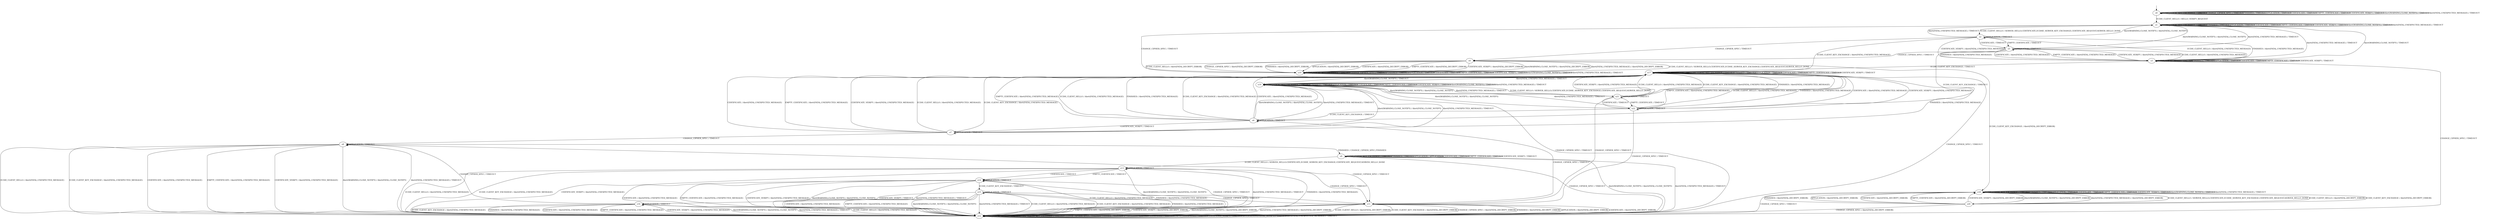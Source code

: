 digraph h4 {
s0 [label="s0"];
s1 [label="s1"];
s2 [label="s2"];
s10 [label="s10"];
s3 [label="s3"];
s4 [label="s4"];
s5 [label="s5"];
s17 [label="s17"];
s6 [label="s6"];
s12 [label="s12"];
s18 [label="s18"];
s7 [label="s7"];
s11 [label="s11"];
s19 [label="s19"];
s20 [label="s20"];
s8 [label="s8"];
s21 [label="s21"];
s9 [label="s9"];
s22 [label="s22"];
s13 [label="s13"];
s14 [label="s14"];
s15 [label="s15"];
s16 [label="s16"];
s0 -> s1 [label="ECDH_CLIENT_HELLO / HELLO_VERIFY_REQUEST"];
s0 -> s0 [label="ECDH_CLIENT_KEY_EXCHANGE / TIMEOUT"];
s0 -> s0 [label="CHANGE_CIPHER_SPEC / TIMEOUT"];
s0 -> s0 [label="FINISHED / TIMEOUT"];
s0 -> s0 [label="APPLICATION / TIMEOUT"];
s0 -> s0 [label="CERTIFICATE / TIMEOUT"];
s0 -> s0 [label="EMPTY_CERTIFICATE / TIMEOUT"];
s0 -> s0 [label="CERTIFICATE_VERIFY / TIMEOUT"];
s0 -> s0 [label="Alert(WARNING,CLOSE_NOTIFY) / TIMEOUT"];
s0 -> s0 [label="Alert(FATAL,UNEXPECTED_MESSAGE) / TIMEOUT"];
s1 -> s2 [label="ECDH_CLIENT_HELLO / SERVER_HELLO,CERTIFICATE,ECDHE_SERVER_KEY_EXCHANGE,CERTIFICATE_REQUEST,SERVER_HELLO_DONE"];
s1 -> s1 [label="ECDH_CLIENT_KEY_EXCHANGE / TIMEOUT"];
s1 -> s10 [label="CHANGE_CIPHER_SPEC / TIMEOUT"];
s1 -> s1 [label="FINISHED / TIMEOUT"];
s1 -> s1 [label="APPLICATION / TIMEOUT"];
s1 -> s1 [label="CERTIFICATE / TIMEOUT"];
s1 -> s1 [label="EMPTY_CERTIFICATE / TIMEOUT"];
s1 -> s1 [label="CERTIFICATE_VERIFY / TIMEOUT"];
s1 -> s1 [label="Alert(WARNING,CLOSE_NOTIFY) / TIMEOUT"];
s1 -> s1 [label="Alert(FATAL,UNEXPECTED_MESSAGE) / TIMEOUT"];
s2 -> s3 [label="ECDH_CLIENT_HELLO / Alert(FATAL,UNEXPECTED_MESSAGE)"];
s2 -> s17 [label="ECDH_CLIENT_KEY_EXCHANGE / Alert(FATAL,UNEXPECTED_MESSAGE)"];
s2 -> s4 [label="CHANGE_CIPHER_SPEC / TIMEOUT"];
s2 -> s3 [label="FINISHED / Alert(FATAL,UNEXPECTED_MESSAGE)"];
s2 -> s2 [label="APPLICATION / TIMEOUT"];
s2 -> s5 [label="CERTIFICATE / TIMEOUT"];
s2 -> s5 [label="EMPTY_CERTIFICATE / TIMEOUT"];
s2 -> s3 [label="CERTIFICATE_VERIFY / Alert(FATAL,UNEXPECTED_MESSAGE)"];
s2 -> s1 [label="Alert(WARNING,CLOSE_NOTIFY) / Alert(FATAL,CLOSE_NOTIFY)"];
s2 -> s1 [label="Alert(FATAL,UNEXPECTED_MESSAGE) / TIMEOUT"];
s10 -> s4 [label="ECDH_CLIENT_HELLO / SERVER_HELLO,CERTIFICATE,ECDHE_SERVER_KEY_EXCHANGE,CERTIFICATE_REQUEST,SERVER_HELLO_DONE"];
s10 -> s10 [label="ECDH_CLIENT_KEY_EXCHANGE / TIMEOUT"];
s10 -> s10 [label="CHANGE_CIPHER_SPEC / TIMEOUT"];
s10 -> s10 [label="FINISHED / TIMEOUT"];
s10 -> s10 [label="APPLICATION / TIMEOUT"];
s10 -> s10 [label="CERTIFICATE / TIMEOUT"];
s10 -> s10 [label="EMPTY_CERTIFICATE / TIMEOUT"];
s10 -> s10 [label="CERTIFICATE_VERIFY / TIMEOUT"];
s10 -> s10 [label="Alert(WARNING,CLOSE_NOTIFY) / TIMEOUT"];
s10 -> s10 [label="Alert(FATAL,UNEXPECTED_MESSAGE) / TIMEOUT"];
s3 -> s3 [label="ECDH_CLIENT_HELLO / TIMEOUT"];
s3 -> s17 [label="ECDH_CLIENT_KEY_EXCHANGE / TIMEOUT"];
s3 -> s12 [label="CHANGE_CIPHER_SPEC / TIMEOUT"];
s3 -> s3 [label="FINISHED / TIMEOUT"];
s3 -> s3 [label="APPLICATION / TIMEOUT"];
s3 -> s3 [label="CERTIFICATE / TIMEOUT"];
s3 -> s3 [label="EMPTY_CERTIFICATE / TIMEOUT"];
s3 -> s3 [label="CERTIFICATE_VERIFY / TIMEOUT"];
s3 -> s1 [label="Alert(WARNING,CLOSE_NOTIFY) / TIMEOUT"];
s3 -> s1 [label="Alert(FATAL,UNEXPECTED_MESSAGE) / TIMEOUT"];
s4 -> s10 [label="ECDH_CLIENT_HELLO / Alert(FATAL,DECRYPT_ERROR)"];
s4 -> s18 [label="ECDH_CLIENT_KEY_EXCHANGE / Alert(FATAL,DECRYPT_ERROR)"];
s4 -> s10 [label="CHANGE_CIPHER_SPEC / Alert(FATAL,DECRYPT_ERROR)"];
s4 -> s10 [label="FINISHED / Alert(FATAL,DECRYPT_ERROR)"];
s4 -> s10 [label="APPLICATION / Alert(FATAL,DECRYPT_ERROR)"];
s4 -> s10 [label="CERTIFICATE / Alert(FATAL,DECRYPT_ERROR)"];
s4 -> s10 [label="EMPTY_CERTIFICATE / Alert(FATAL,DECRYPT_ERROR)"];
s4 -> s10 [label="CERTIFICATE_VERIFY / Alert(FATAL,DECRYPT_ERROR)"];
s4 -> s10 [label="Alert(WARNING,CLOSE_NOTIFY) / Alert(FATAL,DECRYPT_ERROR)"];
s4 -> s10 [label="Alert(FATAL,UNEXPECTED_MESSAGE) / Alert(FATAL,DECRYPT_ERROR)"];
s5 -> s3 [label="ECDH_CLIENT_HELLO / Alert(FATAL,UNEXPECTED_MESSAGE)"];
s5 -> s6 [label="ECDH_CLIENT_KEY_EXCHANGE / TIMEOUT"];
s5 -> s4 [label="CHANGE_CIPHER_SPEC / TIMEOUT"];
s5 -> s3 [label="FINISHED / Alert(FATAL,UNEXPECTED_MESSAGE)"];
s5 -> s5 [label="APPLICATION / TIMEOUT"];
s5 -> s3 [label="CERTIFICATE / Alert(FATAL,UNEXPECTED_MESSAGE)"];
s5 -> s3 [label="EMPTY_CERTIFICATE / Alert(FATAL,UNEXPECTED_MESSAGE)"];
s5 -> s3 [label="CERTIFICATE_VERIFY / Alert(FATAL,UNEXPECTED_MESSAGE)"];
s5 -> s1 [label="Alert(WARNING,CLOSE_NOTIFY) / Alert(FATAL,CLOSE_NOTIFY)"];
s5 -> s1 [label="Alert(FATAL,UNEXPECTED_MESSAGE) / TIMEOUT"];
s17 -> s17 [label="ECDH_CLIENT_HELLO / TIMEOUT"];
s17 -> s17 [label="ECDH_CLIENT_KEY_EXCHANGE / TIMEOUT"];
s17 -> s12 [label="CHANGE_CIPHER_SPEC / TIMEOUT"];
s17 -> s17 [label="FINISHED / TIMEOUT"];
s17 -> s17 [label="APPLICATION / TIMEOUT"];
s17 -> s17 [label="CERTIFICATE / TIMEOUT"];
s17 -> s17 [label="EMPTY_CERTIFICATE / TIMEOUT"];
s17 -> s17 [label="CERTIFICATE_VERIFY / TIMEOUT"];
s17 -> s19 [label="Alert(WARNING,CLOSE_NOTIFY) / TIMEOUT"];
s17 -> s19 [label="Alert(FATAL,UNEXPECTED_MESSAGE) / TIMEOUT"];
s6 -> s17 [label="ECDH_CLIENT_HELLO / Alert(FATAL,UNEXPECTED_MESSAGE)"];
s6 -> s17 [label="ECDH_CLIENT_KEY_EXCHANGE / Alert(FATAL,UNEXPECTED_MESSAGE)"];
s6 -> s11 [label="CHANGE_CIPHER_SPEC / TIMEOUT"];
s6 -> s17 [label="FINISHED / Alert(FATAL,UNEXPECTED_MESSAGE)"];
s6 -> s6 [label="APPLICATION / TIMEOUT"];
s6 -> s17 [label="CERTIFICATE / Alert(FATAL,UNEXPECTED_MESSAGE)"];
s6 -> s17 [label="EMPTY_CERTIFICATE / Alert(FATAL,UNEXPECTED_MESSAGE)"];
s6 -> s7 [label="CERTIFICATE_VERIFY / TIMEOUT"];
s6 -> s19 [label="Alert(WARNING,CLOSE_NOTIFY) / Alert(FATAL,CLOSE_NOTIFY)"];
s6 -> s19 [label="Alert(FATAL,UNEXPECTED_MESSAGE) / TIMEOUT"];
s12 -> s12 [label="ECDH_CLIENT_HELLO / TIMEOUT"];
s12 -> s12 [label="ECDH_CLIENT_KEY_EXCHANGE / TIMEOUT"];
s12 -> s12 [label="CHANGE_CIPHER_SPEC / TIMEOUT"];
s12 -> s12 [label="FINISHED / TIMEOUT"];
s12 -> s12 [label="APPLICATION / TIMEOUT"];
s12 -> s12 [label="CERTIFICATE / TIMEOUT"];
s12 -> s12 [label="EMPTY_CERTIFICATE / TIMEOUT"];
s12 -> s12 [label="CERTIFICATE_VERIFY / TIMEOUT"];
s12 -> s12 [label="Alert(WARNING,CLOSE_NOTIFY) / TIMEOUT"];
s12 -> s12 [label="Alert(FATAL,UNEXPECTED_MESSAGE) / TIMEOUT"];
s18 -> s20 [label="ECDH_CLIENT_HELLO / SERVER_HELLO,CERTIFICATE,ECDHE_SERVER_KEY_EXCHANGE,CERTIFICATE_REQUEST,SERVER_HELLO_DONE"];
s18 -> s18 [label="ECDH_CLIENT_KEY_EXCHANGE / TIMEOUT"];
s18 -> s12 [label="CHANGE_CIPHER_SPEC / TIMEOUT"];
s18 -> s18 [label="FINISHED / TIMEOUT"];
s18 -> s18 [label="APPLICATION / TIMEOUT"];
s18 -> s18 [label="CERTIFICATE / TIMEOUT"];
s18 -> s18 [label="EMPTY_CERTIFICATE / TIMEOUT"];
s18 -> s18 [label="CERTIFICATE_VERIFY / TIMEOUT"];
s18 -> s18 [label="Alert(WARNING,CLOSE_NOTIFY) / TIMEOUT"];
s18 -> s18 [label="Alert(FATAL,UNEXPECTED_MESSAGE) / TIMEOUT"];
s7 -> s17 [label="ECDH_CLIENT_HELLO / Alert(FATAL,UNEXPECTED_MESSAGE)"];
s7 -> s17 [label="ECDH_CLIENT_KEY_EXCHANGE / Alert(FATAL,UNEXPECTED_MESSAGE)"];
s7 -> s8 [label="CHANGE_CIPHER_SPEC / TIMEOUT"];
s7 -> s17 [label="FINISHED / Alert(FATAL,UNEXPECTED_MESSAGE)"];
s7 -> s7 [label="APPLICATION / TIMEOUT"];
s7 -> s17 [label="CERTIFICATE / Alert(FATAL,UNEXPECTED_MESSAGE)"];
s7 -> s17 [label="EMPTY_CERTIFICATE / Alert(FATAL,UNEXPECTED_MESSAGE)"];
s7 -> s17 [label="CERTIFICATE_VERIFY / Alert(FATAL,UNEXPECTED_MESSAGE)"];
s7 -> s19 [label="Alert(WARNING,CLOSE_NOTIFY) / Alert(FATAL,CLOSE_NOTIFY)"];
s7 -> s19 [label="Alert(FATAL,UNEXPECTED_MESSAGE) / TIMEOUT"];
s11 -> s12 [label="ECDH_CLIENT_HELLO / Alert(FATAL,DECRYPT_ERROR)"];
s11 -> s12 [label="ECDH_CLIENT_KEY_EXCHANGE / Alert(FATAL,DECRYPT_ERROR)"];
s11 -> s12 [label="CHANGE_CIPHER_SPEC / Alert(FATAL,DECRYPT_ERROR)"];
s11 -> s12 [label="FINISHED / Alert(FATAL,DECRYPT_ERROR)"];
s11 -> s12 [label="APPLICATION / Alert(FATAL,DECRYPT_ERROR)"];
s11 -> s12 [label="CERTIFICATE / Alert(FATAL,DECRYPT_ERROR)"];
s11 -> s12 [label="EMPTY_CERTIFICATE / Alert(FATAL,DECRYPT_ERROR)"];
s11 -> s12 [label="CERTIFICATE_VERIFY / Alert(FATAL,DECRYPT_ERROR)"];
s11 -> s12 [label="Alert(WARNING,CLOSE_NOTIFY) / Alert(FATAL,DECRYPT_ERROR)"];
s11 -> s12 [label="Alert(FATAL,UNEXPECTED_MESSAGE) / Alert(FATAL,DECRYPT_ERROR)"];
s19 -> s21 [label="ECDH_CLIENT_HELLO / SERVER_HELLO,CERTIFICATE,ECDHE_SERVER_KEY_EXCHANGE,CERTIFICATE_REQUEST,SERVER_HELLO_DONE"];
s19 -> s19 [label="ECDH_CLIENT_KEY_EXCHANGE / TIMEOUT"];
s19 -> s12 [label="CHANGE_CIPHER_SPEC / TIMEOUT"];
s19 -> s19 [label="FINISHED / TIMEOUT"];
s19 -> s19 [label="APPLICATION / TIMEOUT"];
s19 -> s19 [label="CERTIFICATE / TIMEOUT"];
s19 -> s19 [label="EMPTY_CERTIFICATE / TIMEOUT"];
s19 -> s19 [label="CERTIFICATE_VERIFY / TIMEOUT"];
s19 -> s19 [label="Alert(WARNING,CLOSE_NOTIFY) / TIMEOUT"];
s19 -> s19 [label="Alert(FATAL,UNEXPECTED_MESSAGE) / TIMEOUT"];
s20 -> s18 [label="ECDH_CLIENT_HELLO / Alert(FATAL,DECRYPT_ERROR)"];
s20 -> s18 [label="ECDH_CLIENT_KEY_EXCHANGE / Alert(FATAL,DECRYPT_ERROR)"];
s20 -> s12 [label="CHANGE_CIPHER_SPEC / Alert(FATAL,DECRYPT_ERROR)"];
s20 -> s18 [label="FINISHED / Alert(FATAL,DECRYPT_ERROR)"];
s20 -> s18 [label="APPLICATION / Alert(FATAL,DECRYPT_ERROR)"];
s20 -> s18 [label="CERTIFICATE / Alert(FATAL,DECRYPT_ERROR)"];
s20 -> s18 [label="EMPTY_CERTIFICATE / Alert(FATAL,DECRYPT_ERROR)"];
s20 -> s18 [label="CERTIFICATE_VERIFY / Alert(FATAL,DECRYPT_ERROR)"];
s20 -> s18 [label="Alert(WARNING,CLOSE_NOTIFY) / Alert(FATAL,DECRYPT_ERROR)"];
s20 -> s18 [label="Alert(FATAL,UNEXPECTED_MESSAGE) / Alert(FATAL,DECRYPT_ERROR)"];
s8 -> s12 [label="ECDH_CLIENT_HELLO / Alert(FATAL,UNEXPECTED_MESSAGE)"];
s8 -> s12 [label="ECDH_CLIENT_KEY_EXCHANGE / Alert(FATAL,UNEXPECTED_MESSAGE)"];
s8 -> s11 [label="CHANGE_CIPHER_SPEC / TIMEOUT"];
s8 -> s9 [label="FINISHED / CHANGE_CIPHER_SPEC,FINISHED"];
s8 -> s8 [label="APPLICATION / TIMEOUT"];
s8 -> s12 [label="CERTIFICATE / Alert(FATAL,UNEXPECTED_MESSAGE)"];
s8 -> s12 [label="EMPTY_CERTIFICATE / Alert(FATAL,UNEXPECTED_MESSAGE)"];
s8 -> s12 [label="CERTIFICATE_VERIFY / Alert(FATAL,UNEXPECTED_MESSAGE)"];
s8 -> s12 [label="Alert(WARNING,CLOSE_NOTIFY) / Alert(FATAL,CLOSE_NOTIFY)"];
s8 -> s12 [label="Alert(FATAL,UNEXPECTED_MESSAGE) / TIMEOUT"];
s21 -> s17 [label="ECDH_CLIENT_HELLO / Alert(FATAL,UNEXPECTED_MESSAGE)"];
s21 -> s17 [label="ECDH_CLIENT_KEY_EXCHANGE / Alert(FATAL,UNEXPECTED_MESSAGE)"];
s21 -> s11 [label="CHANGE_CIPHER_SPEC / TIMEOUT"];
s21 -> s17 [label="FINISHED / Alert(FATAL,UNEXPECTED_MESSAGE)"];
s21 -> s21 [label="APPLICATION / TIMEOUT"];
s21 -> s22 [label="CERTIFICATE / TIMEOUT"];
s21 -> s22 [label="EMPTY_CERTIFICATE / TIMEOUT"];
s21 -> s17 [label="CERTIFICATE_VERIFY / Alert(FATAL,UNEXPECTED_MESSAGE)"];
s21 -> s19 [label="Alert(WARNING,CLOSE_NOTIFY) / Alert(FATAL,CLOSE_NOTIFY)"];
s21 -> s19 [label="Alert(FATAL,UNEXPECTED_MESSAGE) / TIMEOUT"];
s9 -> s13 [label="ECDH_CLIENT_HELLO / SERVER_HELLO,CERTIFICATE,ECDHE_SERVER_KEY_EXCHANGE,CERTIFICATE_REQUEST,SERVER_HELLO_DONE"];
s9 -> s9 [label="ECDH_CLIENT_KEY_EXCHANGE / TIMEOUT"];
s9 -> s12 [label="CHANGE_CIPHER_SPEC / TIMEOUT"];
s9 -> s9 [label="FINISHED / TIMEOUT"];
s9 -> s9 [label="APPLICATION / APPLICATION"];
s9 -> s9 [label="CERTIFICATE / TIMEOUT"];
s9 -> s9 [label="EMPTY_CERTIFICATE / TIMEOUT"];
s9 -> s9 [label="CERTIFICATE_VERIFY / TIMEOUT"];
s9 -> s12 [label="Alert(WARNING,CLOSE_NOTIFY) / Alert(FATAL,CLOSE_NOTIFY)"];
s9 -> s12 [label="Alert(FATAL,UNEXPECTED_MESSAGE) / TIMEOUT"];
s22 -> s17 [label="ECDH_CLIENT_HELLO / Alert(FATAL,UNEXPECTED_MESSAGE)"];
s22 -> s6 [label="ECDH_CLIENT_KEY_EXCHANGE / TIMEOUT"];
s22 -> s11 [label="CHANGE_CIPHER_SPEC / TIMEOUT"];
s22 -> s17 [label="FINISHED / Alert(FATAL,UNEXPECTED_MESSAGE)"];
s22 -> s22 [label="APPLICATION / TIMEOUT"];
s22 -> s17 [label="CERTIFICATE / Alert(FATAL,UNEXPECTED_MESSAGE)"];
s22 -> s17 [label="EMPTY_CERTIFICATE / Alert(FATAL,UNEXPECTED_MESSAGE)"];
s22 -> s17 [label="CERTIFICATE_VERIFY / Alert(FATAL,UNEXPECTED_MESSAGE)"];
s22 -> s19 [label="Alert(WARNING,CLOSE_NOTIFY) / Alert(FATAL,CLOSE_NOTIFY)"];
s22 -> s19 [label="Alert(FATAL,UNEXPECTED_MESSAGE) / TIMEOUT"];
s13 -> s12 [label="ECDH_CLIENT_HELLO / Alert(FATAL,UNEXPECTED_MESSAGE)"];
s13 -> s12 [label="ECDH_CLIENT_KEY_EXCHANGE / Alert(FATAL,UNEXPECTED_MESSAGE)"];
s13 -> s11 [label="CHANGE_CIPHER_SPEC / TIMEOUT"];
s13 -> s12 [label="FINISHED / Alert(FATAL,UNEXPECTED_MESSAGE)"];
s13 -> s13 [label="APPLICATION / TIMEOUT"];
s13 -> s14 [label="CERTIFICATE / TIMEOUT"];
s13 -> s14 [label="EMPTY_CERTIFICATE / TIMEOUT"];
s13 -> s12 [label="CERTIFICATE_VERIFY / Alert(FATAL,UNEXPECTED_MESSAGE)"];
s13 -> s12 [label="Alert(WARNING,CLOSE_NOTIFY) / Alert(FATAL,CLOSE_NOTIFY)"];
s13 -> s12 [label="Alert(FATAL,UNEXPECTED_MESSAGE) / TIMEOUT"];
s14 -> s12 [label="ECDH_CLIENT_HELLO / Alert(FATAL,UNEXPECTED_MESSAGE)"];
s14 -> s15 [label="ECDH_CLIENT_KEY_EXCHANGE / TIMEOUT"];
s14 -> s11 [label="CHANGE_CIPHER_SPEC / TIMEOUT"];
s14 -> s12 [label="FINISHED / Alert(FATAL,UNEXPECTED_MESSAGE)"];
s14 -> s14 [label="APPLICATION / TIMEOUT"];
s14 -> s12 [label="CERTIFICATE / Alert(FATAL,UNEXPECTED_MESSAGE)"];
s14 -> s12 [label="EMPTY_CERTIFICATE / Alert(FATAL,UNEXPECTED_MESSAGE)"];
s14 -> s12 [label="CERTIFICATE_VERIFY / Alert(FATAL,UNEXPECTED_MESSAGE)"];
s14 -> s12 [label="Alert(WARNING,CLOSE_NOTIFY) / Alert(FATAL,CLOSE_NOTIFY)"];
s14 -> s12 [label="Alert(FATAL,UNEXPECTED_MESSAGE) / TIMEOUT"];
s15 -> s12 [label="ECDH_CLIENT_HELLO / Alert(FATAL,UNEXPECTED_MESSAGE)"];
s15 -> s12 [label="ECDH_CLIENT_KEY_EXCHANGE / Alert(FATAL,UNEXPECTED_MESSAGE)"];
s15 -> s11 [label="CHANGE_CIPHER_SPEC / TIMEOUT"];
s15 -> s12 [label="FINISHED / Alert(FATAL,UNEXPECTED_MESSAGE)"];
s15 -> s15 [label="APPLICATION / TIMEOUT"];
s15 -> s12 [label="CERTIFICATE / Alert(FATAL,UNEXPECTED_MESSAGE)"];
s15 -> s12 [label="EMPTY_CERTIFICATE / Alert(FATAL,UNEXPECTED_MESSAGE)"];
s15 -> s16 [label="CERTIFICATE_VERIFY / TIMEOUT"];
s15 -> s12 [label="Alert(WARNING,CLOSE_NOTIFY) / Alert(FATAL,CLOSE_NOTIFY)"];
s15 -> s12 [label="Alert(FATAL,UNEXPECTED_MESSAGE) / TIMEOUT"];
s16 -> s12 [label="ECDH_CLIENT_HELLO / Alert(FATAL,UNEXPECTED_MESSAGE)"];
s16 -> s12 [label="ECDH_CLIENT_KEY_EXCHANGE / Alert(FATAL,UNEXPECTED_MESSAGE)"];
s16 -> s8 [label="CHANGE_CIPHER_SPEC / TIMEOUT"];
s16 -> s12 [label="FINISHED / Alert(FATAL,UNEXPECTED_MESSAGE)"];
s16 -> s16 [label="APPLICATION / TIMEOUT"];
s16 -> s12 [label="CERTIFICATE / Alert(FATAL,UNEXPECTED_MESSAGE)"];
s16 -> s12 [label="EMPTY_CERTIFICATE / Alert(FATAL,UNEXPECTED_MESSAGE)"];
s16 -> s12 [label="CERTIFICATE_VERIFY / Alert(FATAL,UNEXPECTED_MESSAGE)"];
s16 -> s12 [label="Alert(WARNING,CLOSE_NOTIFY) / Alert(FATAL,CLOSE_NOTIFY)"];
s16 -> s12 [label="Alert(FATAL,UNEXPECTED_MESSAGE) / TIMEOUT"];
__start0 [shape=none, label=""];
__start0 -> s0 [label=""];
}
